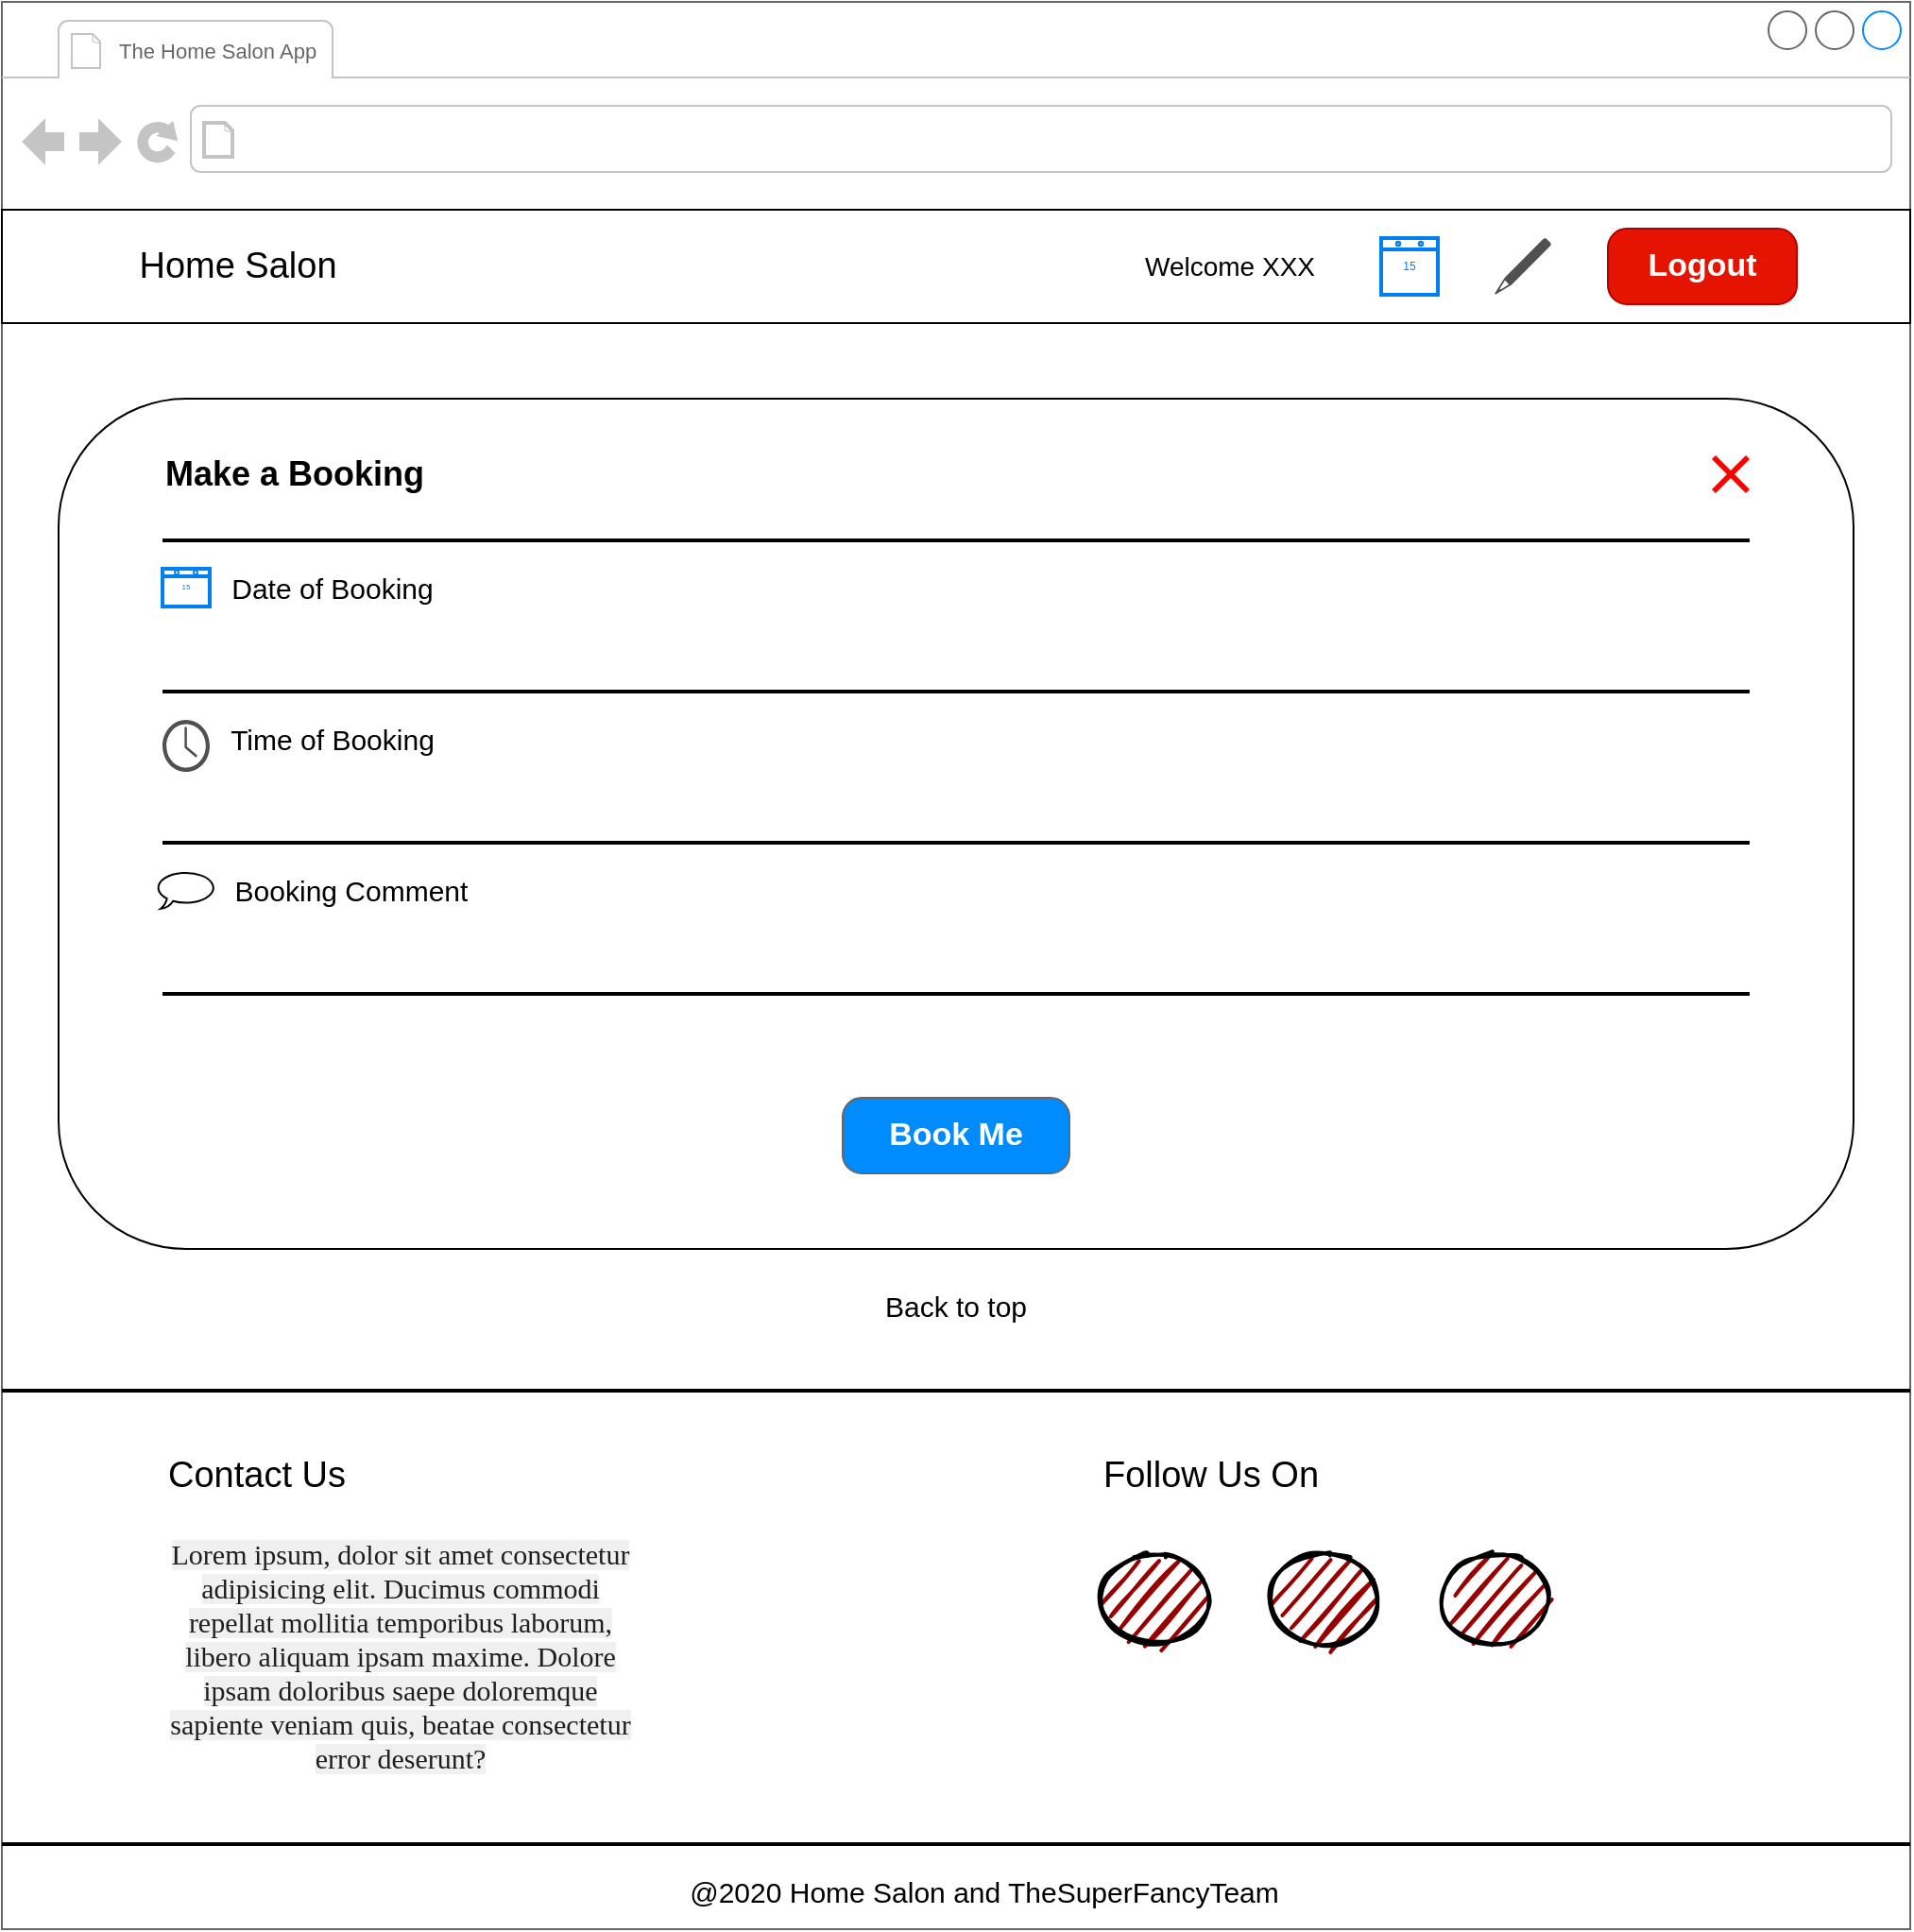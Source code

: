 <mxfile version="13.9.9" type="device"><diagram id="pwX81UIQXe8rI8soOXl_" name="Page-1"><mxGraphModel dx="1024" dy="601" grid="1" gridSize="10" guides="1" tooltips="1" connect="1" arrows="1" fold="1" page="1" pageScale="1" pageWidth="2339" pageHeight="3300" math="0" shadow="0"><root><mxCell id="0"/><mxCell id="1" parent="0"/><mxCell id="tSxdYnN1j4Cft71iq6bB-2" value="" style="strokeWidth=1;shadow=0;dashed=0;align=center;html=1;shape=mxgraph.mockup.containers.browserWindow;rSize=0;strokeColor=#666666;strokeColor2=#008cff;strokeColor3=#c4c4c4;mainText=,;recursiveResize=0;" vertex="1" parent="1"><mxGeometry x="30" y="40" width="1010" height="1020" as="geometry"/></mxCell><mxCell id="tSxdYnN1j4Cft71iq6bB-3" value="&lt;font style=&quot;font-size: 11px&quot;&gt;The Home Salon App&lt;/font&gt;" style="strokeWidth=1;shadow=0;dashed=0;align=center;html=1;shape=mxgraph.mockup.containers.anchor;fontSize=17;fontColor=#666666;align=left;" vertex="1" parent="tSxdYnN1j4Cft71iq6bB-2"><mxGeometry x="60" y="12" width="110" height="26" as="geometry"/></mxCell><mxCell id="tSxdYnN1j4Cft71iq6bB-4" value="" style="strokeWidth=1;shadow=0;dashed=0;align=center;html=1;shape=mxgraph.mockup.containers.anchor;rSize=0;fontSize=17;fontColor=#666666;align=left;" vertex="1" parent="tSxdYnN1j4Cft71iq6bB-2"><mxGeometry x="130" y="60" width="250" height="26" as="geometry"/></mxCell><mxCell id="tSxdYnN1j4Cft71iq6bB-5" value="" style="rounded=0;whiteSpace=wrap;html=1;" vertex="1" parent="tSxdYnN1j4Cft71iq6bB-2"><mxGeometry y="110" width="1010" height="60" as="geometry"/></mxCell><mxCell id="tSxdYnN1j4Cft71iq6bB-6" value="&lt;font style=&quot;font-size: 19px&quot;&gt;Home Salon&lt;/font&gt;" style="text;html=1;strokeColor=none;fillColor=none;align=center;verticalAlign=middle;whiteSpace=wrap;rounded=0;" vertex="1" parent="tSxdYnN1j4Cft71iq6bB-2"><mxGeometry x="50" y="130" width="150" height="20" as="geometry"/></mxCell><mxCell id="tSxdYnN1j4Cft71iq6bB-7" value="&lt;font style=&quot;font-size: 14px&quot;&gt;Welcome XXX&lt;/font&gt;" style="text;html=1;strokeColor=none;fillColor=none;align=center;verticalAlign=middle;whiteSpace=wrap;rounded=0;" vertex="1" parent="tSxdYnN1j4Cft71iq6bB-2"><mxGeometry x="600" y="130" width="100" height="20" as="geometry"/></mxCell><mxCell id="tSxdYnN1j4Cft71iq6bB-8" value="" style="html=1;verticalLabelPosition=bottom;align=center;labelBackgroundColor=#ffffff;verticalAlign=top;strokeWidth=2;strokeColor=#0080F0;shadow=0;dashed=0;shape=mxgraph.ios7.icons.calendar;" vertex="1" parent="tSxdYnN1j4Cft71iq6bB-2"><mxGeometry x="730" y="125" width="30" height="30" as="geometry"/></mxCell><mxCell id="tSxdYnN1j4Cft71iq6bB-9" value="" style="pointerEvents=1;shadow=0;dashed=0;html=1;strokeColor=none;fillColor=#505050;labelPosition=center;verticalLabelPosition=bottom;verticalAlign=top;outlineConnect=0;align=center;shape=mxgraph.office.concepts.writing_pencil;" vertex="1" parent="tSxdYnN1j4Cft71iq6bB-2"><mxGeometry x="790" y="125" width="30" height="30" as="geometry"/></mxCell><mxCell id="tSxdYnN1j4Cft71iq6bB-10" value="Logout" style="strokeWidth=1;shadow=0;dashed=0;align=center;html=1;shape=mxgraph.mockup.buttons.button;strokeColor=#B20000;mainText=;buttonStyle=round;fontSize=17;fontStyle=1;fillColor=#e51400;whiteSpace=wrap;fontColor=#ffffff;" vertex="1" parent="tSxdYnN1j4Cft71iq6bB-2"><mxGeometry x="850" y="120" width="100" height="40" as="geometry"/></mxCell><mxCell id="tSxdYnN1j4Cft71iq6bB-11" value="" style="rounded=1;whiteSpace=wrap;html=1;" vertex="1" parent="tSxdYnN1j4Cft71iq6bB-2"><mxGeometry x="30" y="210" width="950" height="450" as="geometry"/></mxCell><mxCell id="tSxdYnN1j4Cft71iq6bB-12" value="&lt;font style=&quot;font-size: 18px&quot;&gt;&lt;b&gt;Make a Booking&lt;/b&gt;&lt;/font&gt;" style="text;html=1;strokeColor=none;fillColor=none;align=center;verticalAlign=middle;whiteSpace=wrap;rounded=0;" vertex="1" parent="tSxdYnN1j4Cft71iq6bB-2"><mxGeometry x="60" y="240" width="190" height="20" as="geometry"/></mxCell><mxCell id="tSxdYnN1j4Cft71iq6bB-15" value="" style="shape=mxgraph.mockup.markup.redX;fillColor=#ff0000;html=1;shadow=0;strokeColor=none;" vertex="1" parent="tSxdYnN1j4Cft71iq6bB-2"><mxGeometry x="905" y="240" width="20" height="20" as="geometry"/></mxCell><mxCell id="tSxdYnN1j4Cft71iq6bB-16" value="" style="line;strokeWidth=2;html=1;" vertex="1" parent="tSxdYnN1j4Cft71iq6bB-2"><mxGeometry x="85" y="280" width="840" height="10" as="geometry"/></mxCell><mxCell id="tSxdYnN1j4Cft71iq6bB-31" value="&lt;font style=&quot;font-size: 15px&quot;&gt;Date of Booking&lt;/font&gt;" style="text;html=1;strokeColor=none;fillColor=none;align=center;verticalAlign=middle;whiteSpace=wrap;rounded=0;" vertex="1" parent="tSxdYnN1j4Cft71iq6bB-2"><mxGeometry x="100" y="300" width="150" height="20" as="geometry"/></mxCell><mxCell id="tSxdYnN1j4Cft71iq6bB-32" value="" style="html=1;verticalLabelPosition=bottom;align=center;labelBackgroundColor=#ffffff;verticalAlign=top;strokeWidth=2;strokeColor=#0080F0;shadow=0;dashed=0;shape=mxgraph.ios7.icons.calendar;" vertex="1" parent="tSxdYnN1j4Cft71iq6bB-2"><mxGeometry x="85" y="300" width="25" height="20" as="geometry"/></mxCell><mxCell id="tSxdYnN1j4Cft71iq6bB-34" value="" style="line;strokeWidth=2;html=1;" vertex="1" parent="tSxdYnN1j4Cft71iq6bB-2"><mxGeometry x="85" y="360" width="840" height="10" as="geometry"/></mxCell><mxCell id="tSxdYnN1j4Cft71iq6bB-35" value="&lt;font style=&quot;font-size: 15px&quot;&gt;Time of Booking&lt;/font&gt;" style="text;html=1;strokeColor=none;fillColor=none;align=center;verticalAlign=middle;whiteSpace=wrap;rounded=0;" vertex="1" parent="tSxdYnN1j4Cft71iq6bB-2"><mxGeometry x="100" y="380" width="150" height="20" as="geometry"/></mxCell><mxCell id="tSxdYnN1j4Cft71iq6bB-36" value="" style="pointerEvents=1;shadow=0;dashed=0;html=1;strokeColor=none;fillColor=#505050;labelPosition=center;verticalLabelPosition=bottom;verticalAlign=top;outlineConnect=0;align=center;shape=mxgraph.office.concepts.clock;" vertex="1" parent="tSxdYnN1j4Cft71iq6bB-2"><mxGeometry x="85" y="380" width="25" height="27.5" as="geometry"/></mxCell><mxCell id="tSxdYnN1j4Cft71iq6bB-37" value="" style="line;strokeWidth=2;html=1;" vertex="1" parent="tSxdYnN1j4Cft71iq6bB-2"><mxGeometry x="85" y="440" width="840" height="10" as="geometry"/></mxCell><mxCell id="tSxdYnN1j4Cft71iq6bB-38" value="" style="whiteSpace=wrap;html=1;shape=mxgraph.basic.oval_callout" vertex="1" parent="tSxdYnN1j4Cft71iq6bB-2"><mxGeometry x="81.25" y="460" width="32.5" height="20" as="geometry"/></mxCell><mxCell id="tSxdYnN1j4Cft71iq6bB-39" value="&lt;font style=&quot;font-size: 15px&quot;&gt;Booking Comment&lt;/font&gt;" style="text;html=1;strokeColor=none;fillColor=none;align=center;verticalAlign=middle;whiteSpace=wrap;rounded=0;" vertex="1" parent="tSxdYnN1j4Cft71iq6bB-2"><mxGeometry x="110" y="460" width="150" height="20" as="geometry"/></mxCell><mxCell id="tSxdYnN1j4Cft71iq6bB-40" value="" style="line;strokeWidth=2;html=1;" vertex="1" parent="tSxdYnN1j4Cft71iq6bB-2"><mxGeometry x="85" y="520" width="840" height="10" as="geometry"/></mxCell><mxCell id="tSxdYnN1j4Cft71iq6bB-41" value="Book Me" style="strokeWidth=1;shadow=0;dashed=0;align=center;html=1;shape=mxgraph.mockup.buttons.button;strokeColor=#666666;fontColor=#ffffff;mainText=;buttonStyle=round;fontSize=17;fontStyle=1;fillColor=#008cff;whiteSpace=wrap;" vertex="1" parent="tSxdYnN1j4Cft71iq6bB-2"><mxGeometry x="445" y="580" width="120" height="40" as="geometry"/></mxCell><mxCell id="tSxdYnN1j4Cft71iq6bB-42" value="&lt;font style=&quot;font-size: 15px&quot;&gt;Back to top&lt;/font&gt;" style="text;html=1;strokeColor=none;fillColor=none;align=center;verticalAlign=middle;whiteSpace=wrap;rounded=0;" vertex="1" parent="tSxdYnN1j4Cft71iq6bB-2"><mxGeometry x="430" y="680" width="150" height="20" as="geometry"/></mxCell><mxCell id="tSxdYnN1j4Cft71iq6bB-43" value="" style="line;strokeWidth=2;html=1;" vertex="1" parent="tSxdYnN1j4Cft71iq6bB-2"><mxGeometry y="730" width="1010" height="10" as="geometry"/></mxCell><mxCell id="tSxdYnN1j4Cft71iq6bB-44" value="" style="line;strokeWidth=2;html=1;" vertex="1" parent="tSxdYnN1j4Cft71iq6bB-2"><mxGeometry y="970" width="1010" height="10" as="geometry"/></mxCell><mxCell id="tSxdYnN1j4Cft71iq6bB-45" value="&lt;font style=&quot;font-size: 15px&quot;&gt;@2020 Home Salon and TheSuperFancyTeam&lt;/font&gt;" style="text;html=1;strokeColor=none;fillColor=none;align=center;verticalAlign=middle;whiteSpace=wrap;rounded=0;" vertex="1" parent="tSxdYnN1j4Cft71iq6bB-2"><mxGeometry x="300" y="990" width="440" height="20" as="geometry"/></mxCell><mxCell id="tSxdYnN1j4Cft71iq6bB-46" value="&lt;font style=&quot;font-size: 19px&quot;&gt;Contact Us&lt;/font&gt;" style="text;html=1;strokeColor=none;fillColor=none;align=center;verticalAlign=middle;whiteSpace=wrap;rounded=0;" vertex="1" parent="tSxdYnN1j4Cft71iq6bB-2"><mxGeometry x="60" y="770" width="150" height="20" as="geometry"/></mxCell><mxCell id="tSxdYnN1j4Cft71iq6bB-47" value="&lt;span style=&quot;color: rgba(0 , 0 , 0 , 0.87) ; font-family: &amp;#34;playfair display&amp;#34; , serif ; font-size: 15px ; text-align: left ; background-color: rgba(241 , 240 , 240 , 0.98)&quot;&gt;Lorem ipsum, dolor sit amet consectetur adipisicing elit. Ducimus commodi repellat mollitia temporibus laborum, libero aliquam ipsam maxime. Dolore ipsam doloribus saepe doloremque sapiente veniam quis, beatae consectetur error deserunt?&lt;/span&gt;" style="text;html=1;strokeColor=none;fillColor=none;align=center;verticalAlign=middle;whiteSpace=wrap;rounded=0;" vertex="1" parent="tSxdYnN1j4Cft71iq6bB-2"><mxGeometry x="81.25" y="810" width="260" height="130" as="geometry"/></mxCell><mxCell id="tSxdYnN1j4Cft71iq6bB-49" value="&lt;font style=&quot;font-size: 19px&quot;&gt;Follow Us On&lt;/font&gt;" style="text;html=1;strokeColor=none;fillColor=none;align=center;verticalAlign=middle;whiteSpace=wrap;rounded=0;" vertex="1" parent="tSxdYnN1j4Cft71iq6bB-2"><mxGeometry x="565" y="770" width="150" height="20" as="geometry"/></mxCell><mxCell id="tSxdYnN1j4Cft71iq6bB-50" value="" style="ellipse;whiteSpace=wrap;html=1;strokeWidth=2;fillWeight=2;hachureGap=8;fillColor=#990000;fillStyle=dots;sketch=1;" vertex="1" parent="tSxdYnN1j4Cft71iq6bB-2"><mxGeometry x="580" y="820" width="60" height="50" as="geometry"/></mxCell><mxCell id="tSxdYnN1j4Cft71iq6bB-51" value="" style="ellipse;whiteSpace=wrap;html=1;strokeWidth=2;fillWeight=2;hachureGap=8;fillColor=#990000;fillStyle=dots;sketch=1;" vertex="1" parent="tSxdYnN1j4Cft71iq6bB-2"><mxGeometry x="670" y="820" width="60" height="50" as="geometry"/></mxCell><mxCell id="tSxdYnN1j4Cft71iq6bB-52" value="" style="ellipse;whiteSpace=wrap;html=1;strokeWidth=2;fillWeight=2;hachureGap=8;fillColor=#990000;fillStyle=dots;sketch=1;" vertex="1" parent="tSxdYnN1j4Cft71iq6bB-2"><mxGeometry x="760" y="820" width="60" height="50" as="geometry"/></mxCell></root></mxGraphModel></diagram></mxfile>